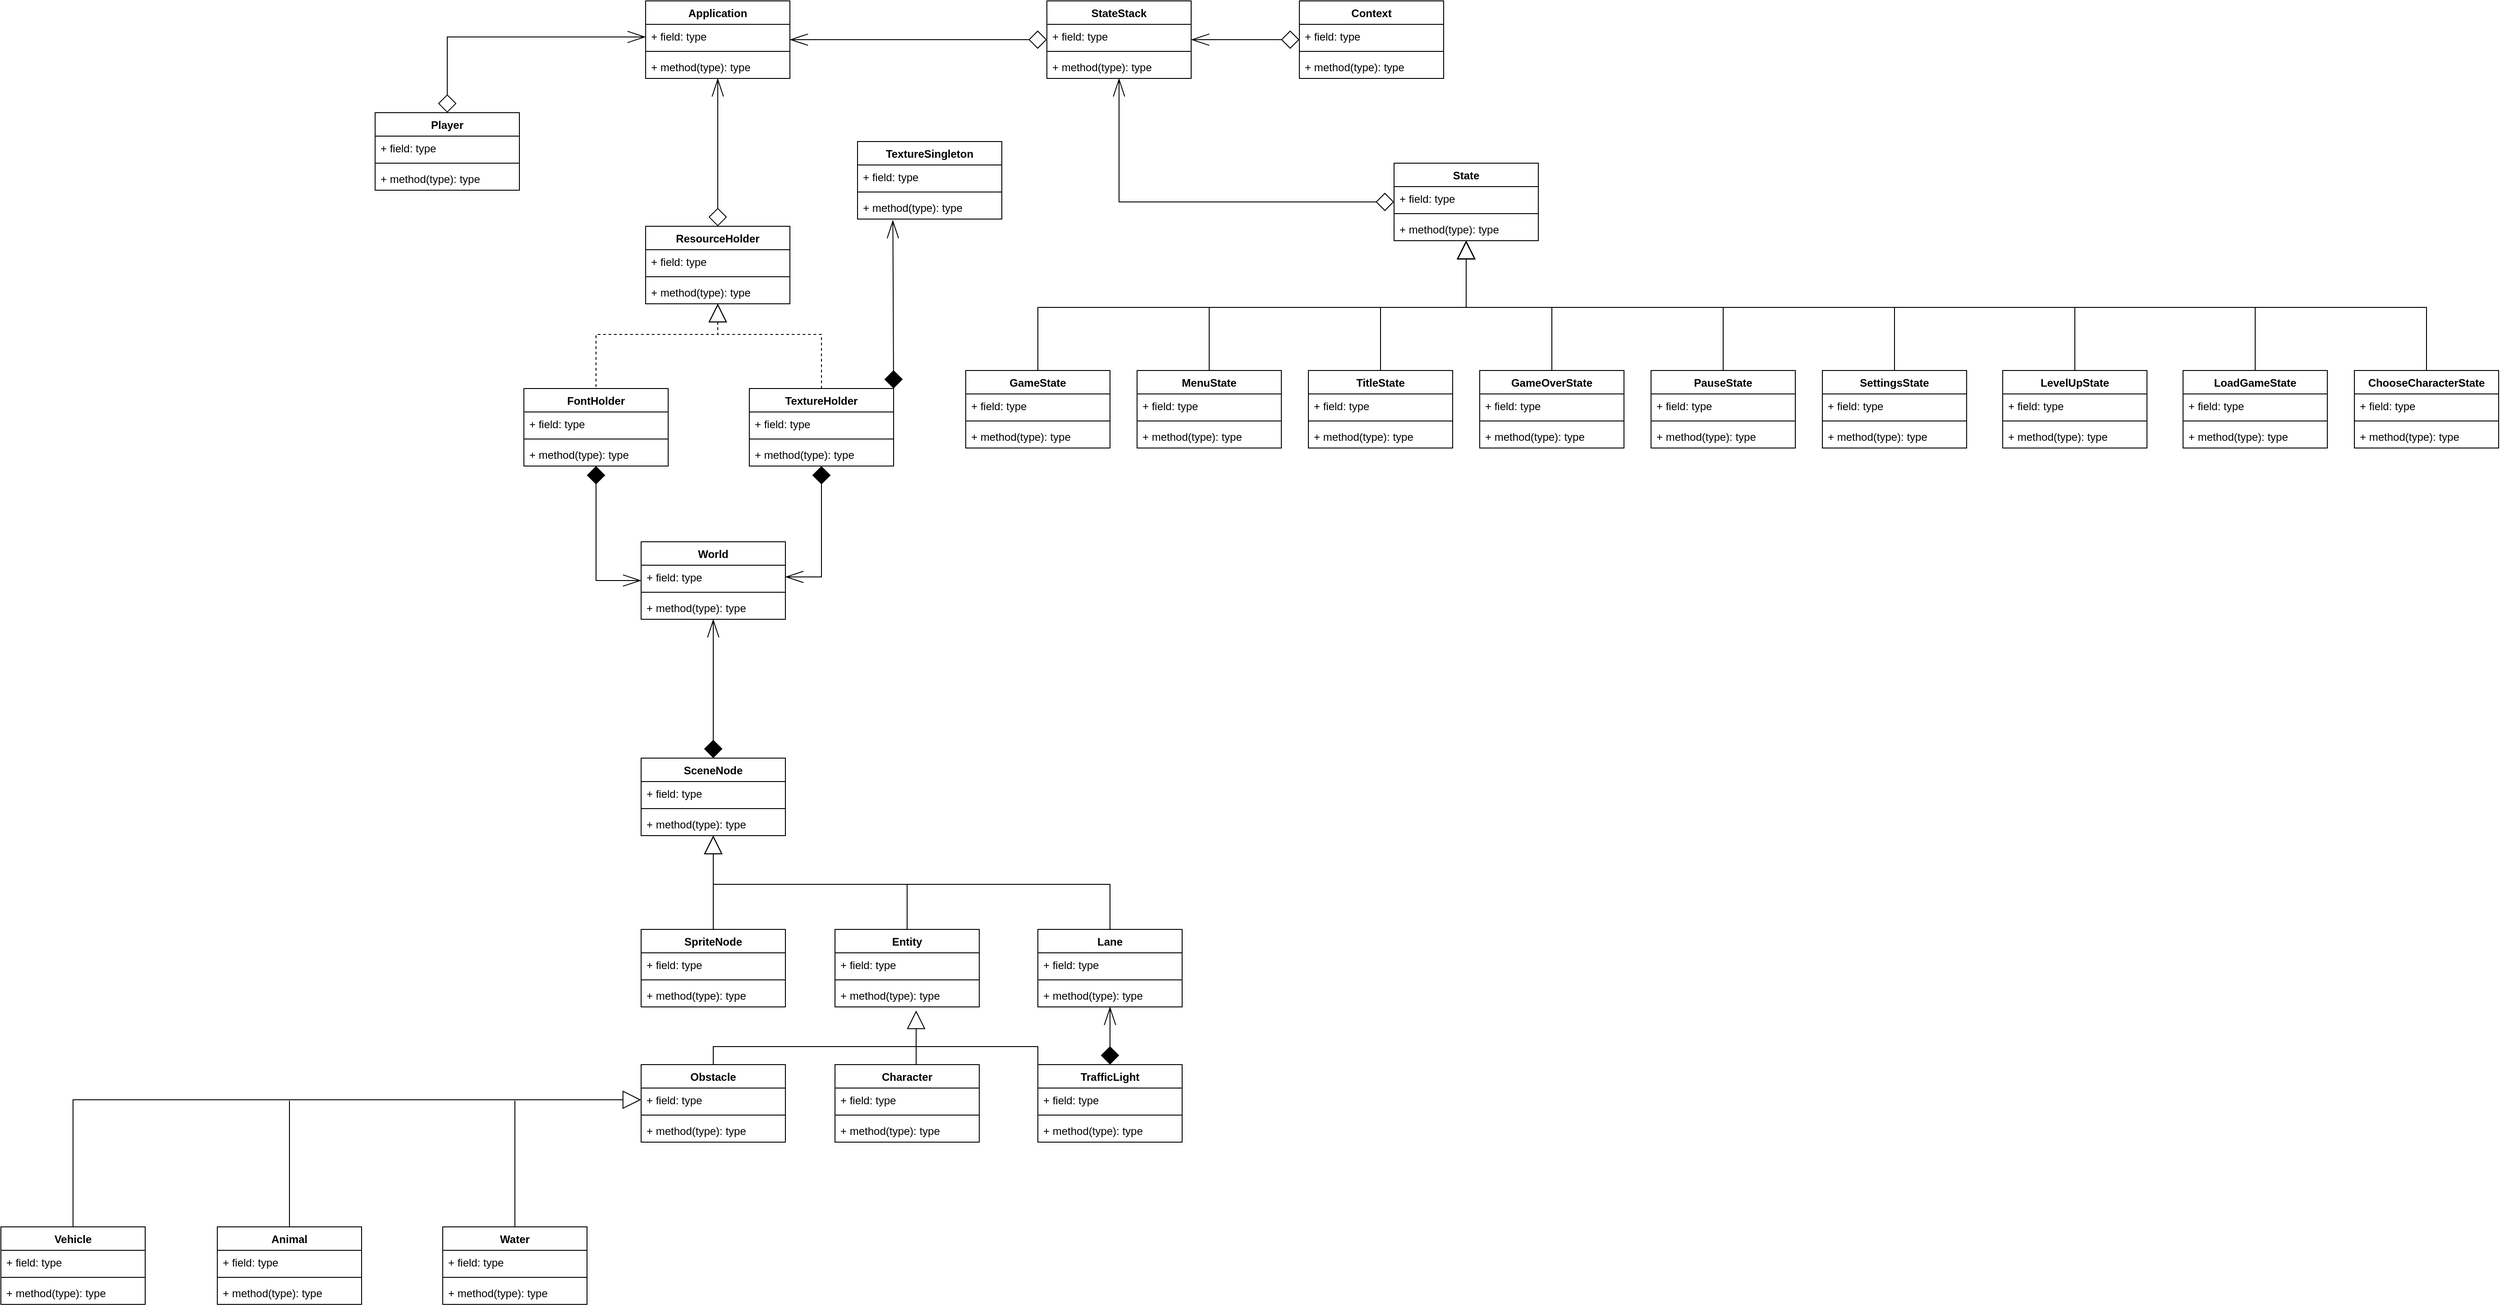 <mxfile version="20.6.0" type="device"><diagram id="rSOY2md4iwqmSH1QF6Jq" name="Page-1"><mxGraphModel dx="2098" dy="1114" grid="1" gridSize="10" guides="1" tooltips="1" connect="1" arrows="1" fold="1" page="0" pageScale="1" pageWidth="850" pageHeight="1100" math="0" shadow="0"><root><mxCell id="0"/><mxCell id="1" parent="0"/><mxCell id="9zx2zrUR1Tn2hJ3h2cqU-62" style="edgeStyle=orthogonalEdgeStyle;rounded=0;orthogonalLoop=1;jettySize=auto;html=1;startArrow=openThin;startFill=0;endArrow=diamond;endFill=0;startSize=18;endSize=18;" parent="1" source="9zx2zrUR1Tn2hJ3h2cqU-1" target="9zx2zrUR1Tn2hJ3h2cqU-37" edge="1"><mxGeometry relative="1" as="geometry"><Array as="points"><mxPoint x="365" y="13"/></Array></mxGeometry></mxCell><mxCell id="9zx2zrUR1Tn2hJ3h2cqU-1" value="Application" style="swimlane;fontStyle=1;align=center;verticalAlign=top;childLayout=stackLayout;horizontal=1;startSize=26;horizontalStack=0;resizeParent=1;resizeParentMax=0;resizeLast=0;collapsible=1;marginBottom=0;" parent="1" vertex="1"><mxGeometry x="285" y="-60" width="160" height="86" as="geometry"/></mxCell><mxCell id="9zx2zrUR1Tn2hJ3h2cqU-2" value="+ field: type" style="text;strokeColor=none;fillColor=none;align=left;verticalAlign=top;spacingLeft=4;spacingRight=4;overflow=hidden;rotatable=0;points=[[0,0.5],[1,0.5]];portConstraint=eastwest;" parent="9zx2zrUR1Tn2hJ3h2cqU-1" vertex="1"><mxGeometry y="26" width="160" height="26" as="geometry"/></mxCell><mxCell id="9zx2zrUR1Tn2hJ3h2cqU-3" value="" style="line;strokeWidth=1;fillColor=none;align=left;verticalAlign=middle;spacingTop=-1;spacingLeft=3;spacingRight=3;rotatable=0;labelPosition=right;points=[];portConstraint=eastwest;strokeColor=inherit;" parent="9zx2zrUR1Tn2hJ3h2cqU-1" vertex="1"><mxGeometry y="52" width="160" height="8" as="geometry"/></mxCell><mxCell id="9zx2zrUR1Tn2hJ3h2cqU-4" value="+ method(type): type" style="text;strokeColor=none;fillColor=none;align=left;verticalAlign=top;spacingLeft=4;spacingRight=4;overflow=hidden;rotatable=0;points=[[0,0.5],[1,0.5]];portConstraint=eastwest;" parent="9zx2zrUR1Tn2hJ3h2cqU-1" vertex="1"><mxGeometry y="60" width="160" height="26" as="geometry"/></mxCell><mxCell id="9zx2zrUR1Tn2hJ3h2cqU-65" style="edgeStyle=orthogonalEdgeStyle;rounded=0;orthogonalLoop=1;jettySize=auto;html=1;entryX=0.5;entryY=0;entryDx=0;entryDy=0;startArrow=openThin;startFill=0;endArrow=diamond;endFill=1;startSize=18;endSize=18;" parent="1" source="9zx2zrUR1Tn2hJ3h2cqU-5" target="9zx2zrUR1Tn2hJ3h2cqU-25" edge="1"><mxGeometry relative="1" as="geometry"/></mxCell><mxCell id="9zx2zrUR1Tn2hJ3h2cqU-5" value="World" style="swimlane;fontStyle=1;align=center;verticalAlign=top;childLayout=stackLayout;horizontal=1;startSize=26;horizontalStack=0;resizeParent=1;resizeParentMax=0;resizeLast=0;collapsible=1;marginBottom=0;" parent="1" vertex="1"><mxGeometry x="280" y="540" width="160" height="86" as="geometry"/></mxCell><mxCell id="9zx2zrUR1Tn2hJ3h2cqU-6" value="+ field: type" style="text;strokeColor=none;fillColor=none;align=left;verticalAlign=top;spacingLeft=4;spacingRight=4;overflow=hidden;rotatable=0;points=[[0,0.5],[1,0.5]];portConstraint=eastwest;" parent="9zx2zrUR1Tn2hJ3h2cqU-5" vertex="1"><mxGeometry y="26" width="160" height="26" as="geometry"/></mxCell><mxCell id="9zx2zrUR1Tn2hJ3h2cqU-7" value="" style="line;strokeWidth=1;fillColor=none;align=left;verticalAlign=middle;spacingTop=-1;spacingLeft=3;spacingRight=3;rotatable=0;labelPosition=right;points=[];portConstraint=eastwest;strokeColor=inherit;" parent="9zx2zrUR1Tn2hJ3h2cqU-5" vertex="1"><mxGeometry y="52" width="160" height="8" as="geometry"/></mxCell><mxCell id="9zx2zrUR1Tn2hJ3h2cqU-8" value="+ method(type): type" style="text;strokeColor=none;fillColor=none;align=left;verticalAlign=top;spacingLeft=4;spacingRight=4;overflow=hidden;rotatable=0;points=[[0,0.5],[1,0.5]];portConstraint=eastwest;" parent="9zx2zrUR1Tn2hJ3h2cqU-5" vertex="1"><mxGeometry y="60" width="160" height="26" as="geometry"/></mxCell><mxCell id="9zx2zrUR1Tn2hJ3h2cqU-68" style="edgeStyle=orthogonalEdgeStyle;rounded=0;orthogonalLoop=1;jettySize=auto;html=1;startArrow=diamond;startFill=0;endArrow=openThin;endFill=0;startSize=18;endSize=18;" parent="1" source="9zx2zrUR1Tn2hJ3h2cqU-9" target="9zx2zrUR1Tn2hJ3h2cqU-1" edge="1"><mxGeometry relative="1" as="geometry"><Array as="points"><mxPoint x="65" y="-20"/></Array></mxGeometry></mxCell><mxCell id="9zx2zrUR1Tn2hJ3h2cqU-9" value="Player" style="swimlane;fontStyle=1;align=center;verticalAlign=top;childLayout=stackLayout;horizontal=1;startSize=26;horizontalStack=0;resizeParent=1;resizeParentMax=0;resizeLast=0;collapsible=1;marginBottom=0;" parent="1" vertex="1"><mxGeometry x="-15" y="64" width="160" height="86" as="geometry"/></mxCell><mxCell id="9zx2zrUR1Tn2hJ3h2cqU-10" value="+ field: type" style="text;strokeColor=none;fillColor=none;align=left;verticalAlign=top;spacingLeft=4;spacingRight=4;overflow=hidden;rotatable=0;points=[[0,0.5],[1,0.5]];portConstraint=eastwest;" parent="9zx2zrUR1Tn2hJ3h2cqU-9" vertex="1"><mxGeometry y="26" width="160" height="26" as="geometry"/></mxCell><mxCell id="9zx2zrUR1Tn2hJ3h2cqU-11" value="" style="line;strokeWidth=1;fillColor=none;align=left;verticalAlign=middle;spacingTop=-1;spacingLeft=3;spacingRight=3;rotatable=0;labelPosition=right;points=[];portConstraint=eastwest;strokeColor=inherit;" parent="9zx2zrUR1Tn2hJ3h2cqU-9" vertex="1"><mxGeometry y="52" width="160" height="8" as="geometry"/></mxCell><mxCell id="9zx2zrUR1Tn2hJ3h2cqU-12" value="+ method(type): type" style="text;strokeColor=none;fillColor=none;align=left;verticalAlign=top;spacingLeft=4;spacingRight=4;overflow=hidden;rotatable=0;points=[[0,0.5],[1,0.5]];portConstraint=eastwest;" parent="9zx2zrUR1Tn2hJ3h2cqU-9" vertex="1"><mxGeometry y="60" width="160" height="26" as="geometry"/></mxCell><mxCell id="9zx2zrUR1Tn2hJ3h2cqU-63" style="edgeStyle=orthogonalEdgeStyle;rounded=0;orthogonalLoop=1;jettySize=auto;html=1;startArrow=openThin;startFill=0;endArrow=diamond;endFill=1;startSize=18;endSize=18;" parent="1" source="9zx2zrUR1Tn2hJ3h2cqU-13" target="9zx2zrUR1Tn2hJ3h2cqU-41" edge="1"><mxGeometry relative="1" as="geometry"/></mxCell><mxCell id="9zx2zrUR1Tn2hJ3h2cqU-13" value="Lane" style="swimlane;fontStyle=1;align=center;verticalAlign=top;childLayout=stackLayout;horizontal=1;startSize=26;horizontalStack=0;resizeParent=1;resizeParentMax=0;resizeLast=0;collapsible=1;marginBottom=0;" parent="1" vertex="1"><mxGeometry x="720" y="970" width="160" height="86" as="geometry"/></mxCell><mxCell id="9zx2zrUR1Tn2hJ3h2cqU-14" value="+ field: type" style="text;strokeColor=none;fillColor=none;align=left;verticalAlign=top;spacingLeft=4;spacingRight=4;overflow=hidden;rotatable=0;points=[[0,0.5],[1,0.5]];portConstraint=eastwest;" parent="9zx2zrUR1Tn2hJ3h2cqU-13" vertex="1"><mxGeometry y="26" width="160" height="26" as="geometry"/></mxCell><mxCell id="9zx2zrUR1Tn2hJ3h2cqU-15" value="" style="line;strokeWidth=1;fillColor=none;align=left;verticalAlign=middle;spacingTop=-1;spacingLeft=3;spacingRight=3;rotatable=0;labelPosition=right;points=[];portConstraint=eastwest;strokeColor=inherit;" parent="9zx2zrUR1Tn2hJ3h2cqU-13" vertex="1"><mxGeometry y="52" width="160" height="8" as="geometry"/></mxCell><mxCell id="9zx2zrUR1Tn2hJ3h2cqU-16" value="+ method(type): type" style="text;strokeColor=none;fillColor=none;align=left;verticalAlign=top;spacingLeft=4;spacingRight=4;overflow=hidden;rotatable=0;points=[[0,0.5],[1,0.5]];portConstraint=eastwest;" parent="9zx2zrUR1Tn2hJ3h2cqU-13" vertex="1"><mxGeometry y="60" width="160" height="26" as="geometry"/></mxCell><mxCell id="9zx2zrUR1Tn2hJ3h2cqU-17" value="Entity" style="swimlane;fontStyle=1;align=center;verticalAlign=top;childLayout=stackLayout;horizontal=1;startSize=26;horizontalStack=0;resizeParent=1;resizeParentMax=0;resizeLast=0;collapsible=1;marginBottom=0;" parent="1" vertex="1"><mxGeometry x="495" y="970" width="160" height="86" as="geometry"/></mxCell><mxCell id="9zx2zrUR1Tn2hJ3h2cqU-18" value="+ field: type" style="text;strokeColor=none;fillColor=none;align=left;verticalAlign=top;spacingLeft=4;spacingRight=4;overflow=hidden;rotatable=0;points=[[0,0.5],[1,0.5]];portConstraint=eastwest;" parent="9zx2zrUR1Tn2hJ3h2cqU-17" vertex="1"><mxGeometry y="26" width="160" height="26" as="geometry"/></mxCell><mxCell id="9zx2zrUR1Tn2hJ3h2cqU-19" value="" style="line;strokeWidth=1;fillColor=none;align=left;verticalAlign=middle;spacingTop=-1;spacingLeft=3;spacingRight=3;rotatable=0;labelPosition=right;points=[];portConstraint=eastwest;strokeColor=inherit;" parent="9zx2zrUR1Tn2hJ3h2cqU-17" vertex="1"><mxGeometry y="52" width="160" height="8" as="geometry"/></mxCell><mxCell id="9zx2zrUR1Tn2hJ3h2cqU-20" value="+ method(type): type" style="text;strokeColor=none;fillColor=none;align=left;verticalAlign=top;spacingLeft=4;spacingRight=4;overflow=hidden;rotatable=0;points=[[0,0.5],[1,0.5]];portConstraint=eastwest;" parent="9zx2zrUR1Tn2hJ3h2cqU-17" vertex="1"><mxGeometry y="60" width="160" height="26" as="geometry"/></mxCell><mxCell id="9zx2zrUR1Tn2hJ3h2cqU-64" style="edgeStyle=orthogonalEdgeStyle;rounded=0;orthogonalLoop=1;jettySize=auto;html=1;startArrow=block;startFill=0;endArrow=none;endFill=0;startSize=18;endSize=18;" parent="1" source="9zx2zrUR1Tn2hJ3h2cqU-25" target="9zx2zrUR1Tn2hJ3h2cqU-33" edge="1"><mxGeometry relative="1" as="geometry"/></mxCell><mxCell id="9zx2zrUR1Tn2hJ3h2cqU-25" value="SceneNode" style="swimlane;fontStyle=1;align=center;verticalAlign=top;childLayout=stackLayout;horizontal=1;startSize=26;horizontalStack=0;resizeParent=1;resizeParentMax=0;resizeLast=0;collapsible=1;marginBottom=0;" parent="1" vertex="1"><mxGeometry x="280" y="780" width="160" height="86" as="geometry"/></mxCell><mxCell id="9zx2zrUR1Tn2hJ3h2cqU-26" value="+ field: type" style="text;strokeColor=none;fillColor=none;align=left;verticalAlign=top;spacingLeft=4;spacingRight=4;overflow=hidden;rotatable=0;points=[[0,0.5],[1,0.5]];portConstraint=eastwest;" parent="9zx2zrUR1Tn2hJ3h2cqU-25" vertex="1"><mxGeometry y="26" width="160" height="26" as="geometry"/></mxCell><mxCell id="9zx2zrUR1Tn2hJ3h2cqU-27" value="" style="line;strokeWidth=1;fillColor=none;align=left;verticalAlign=middle;spacingTop=-1;spacingLeft=3;spacingRight=3;rotatable=0;labelPosition=right;points=[];portConstraint=eastwest;strokeColor=inherit;" parent="9zx2zrUR1Tn2hJ3h2cqU-25" vertex="1"><mxGeometry y="52" width="160" height="8" as="geometry"/></mxCell><mxCell id="9zx2zrUR1Tn2hJ3h2cqU-28" value="+ method(type): type" style="text;strokeColor=none;fillColor=none;align=left;verticalAlign=top;spacingLeft=4;spacingRight=4;overflow=hidden;rotatable=0;points=[[0,0.5],[1,0.5]];portConstraint=eastwest;" parent="9zx2zrUR1Tn2hJ3h2cqU-25" vertex="1"><mxGeometry y="60" width="160" height="26" as="geometry"/></mxCell><mxCell id="9zx2zrUR1Tn2hJ3h2cqU-33" value="SpriteNode" style="swimlane;fontStyle=1;align=center;verticalAlign=top;childLayout=stackLayout;horizontal=1;startSize=26;horizontalStack=0;resizeParent=1;resizeParentMax=0;resizeLast=0;collapsible=1;marginBottom=0;" parent="1" vertex="1"><mxGeometry x="280" y="970" width="160" height="86" as="geometry"/></mxCell><mxCell id="9zx2zrUR1Tn2hJ3h2cqU-34" value="+ field: type" style="text;strokeColor=none;fillColor=none;align=left;verticalAlign=top;spacingLeft=4;spacingRight=4;overflow=hidden;rotatable=0;points=[[0,0.5],[1,0.5]];portConstraint=eastwest;" parent="9zx2zrUR1Tn2hJ3h2cqU-33" vertex="1"><mxGeometry y="26" width="160" height="26" as="geometry"/></mxCell><mxCell id="9zx2zrUR1Tn2hJ3h2cqU-35" value="" style="line;strokeWidth=1;fillColor=none;align=left;verticalAlign=middle;spacingTop=-1;spacingLeft=3;spacingRight=3;rotatable=0;labelPosition=right;points=[];portConstraint=eastwest;strokeColor=inherit;" parent="9zx2zrUR1Tn2hJ3h2cqU-33" vertex="1"><mxGeometry y="52" width="160" height="8" as="geometry"/></mxCell><mxCell id="9zx2zrUR1Tn2hJ3h2cqU-36" value="+ method(type): type" style="text;strokeColor=none;fillColor=none;align=left;verticalAlign=top;spacingLeft=4;spacingRight=4;overflow=hidden;rotatable=0;points=[[0,0.5],[1,0.5]];portConstraint=eastwest;" parent="9zx2zrUR1Tn2hJ3h2cqU-33" vertex="1"><mxGeometry y="60" width="160" height="26" as="geometry"/></mxCell><mxCell id="9zx2zrUR1Tn2hJ3h2cqU-37" value="ResourceHolder" style="swimlane;fontStyle=1;align=center;verticalAlign=top;childLayout=stackLayout;horizontal=1;startSize=26;horizontalStack=0;resizeParent=1;resizeParentMax=0;resizeLast=0;collapsible=1;marginBottom=0;" parent="1" vertex="1"><mxGeometry x="285" y="190" width="160" height="86" as="geometry"/></mxCell><mxCell id="9zx2zrUR1Tn2hJ3h2cqU-38" value="+ field: type" style="text;strokeColor=none;fillColor=none;align=left;verticalAlign=top;spacingLeft=4;spacingRight=4;overflow=hidden;rotatable=0;points=[[0,0.5],[1,0.5]];portConstraint=eastwest;" parent="9zx2zrUR1Tn2hJ3h2cqU-37" vertex="1"><mxGeometry y="26" width="160" height="26" as="geometry"/></mxCell><mxCell id="9zx2zrUR1Tn2hJ3h2cqU-39" value="" style="line;strokeWidth=1;fillColor=none;align=left;verticalAlign=middle;spacingTop=-1;spacingLeft=3;spacingRight=3;rotatable=0;labelPosition=right;points=[];portConstraint=eastwest;strokeColor=inherit;" parent="9zx2zrUR1Tn2hJ3h2cqU-37" vertex="1"><mxGeometry y="52" width="160" height="8" as="geometry"/></mxCell><mxCell id="9zx2zrUR1Tn2hJ3h2cqU-40" value="+ method(type): type" style="text;strokeColor=none;fillColor=none;align=left;verticalAlign=top;spacingLeft=4;spacingRight=4;overflow=hidden;rotatable=0;points=[[0,0.5],[1,0.5]];portConstraint=eastwest;" parent="9zx2zrUR1Tn2hJ3h2cqU-37" vertex="1"><mxGeometry y="60" width="160" height="26" as="geometry"/></mxCell><mxCell id="9zx2zrUR1Tn2hJ3h2cqU-41" value="TrafficLight" style="swimlane;fontStyle=1;align=center;verticalAlign=top;childLayout=stackLayout;horizontal=1;startSize=26;horizontalStack=0;resizeParent=1;resizeParentMax=0;resizeLast=0;collapsible=1;marginBottom=0;" parent="1" vertex="1"><mxGeometry x="720" y="1120" width="160" height="86" as="geometry"/></mxCell><mxCell id="9zx2zrUR1Tn2hJ3h2cqU-42" value="+ field: type" style="text;strokeColor=none;fillColor=none;align=left;verticalAlign=top;spacingLeft=4;spacingRight=4;overflow=hidden;rotatable=0;points=[[0,0.5],[1,0.5]];portConstraint=eastwest;" parent="9zx2zrUR1Tn2hJ3h2cqU-41" vertex="1"><mxGeometry y="26" width="160" height="26" as="geometry"/></mxCell><mxCell id="9zx2zrUR1Tn2hJ3h2cqU-43" value="" style="line;strokeWidth=1;fillColor=none;align=left;verticalAlign=middle;spacingTop=-1;spacingLeft=3;spacingRight=3;rotatable=0;labelPosition=right;points=[];portConstraint=eastwest;strokeColor=inherit;" parent="9zx2zrUR1Tn2hJ3h2cqU-41" vertex="1"><mxGeometry y="52" width="160" height="8" as="geometry"/></mxCell><mxCell id="9zx2zrUR1Tn2hJ3h2cqU-44" value="+ method(type): type" style="text;strokeColor=none;fillColor=none;align=left;verticalAlign=top;spacingLeft=4;spacingRight=4;overflow=hidden;rotatable=0;points=[[0,0.5],[1,0.5]];portConstraint=eastwest;" parent="9zx2zrUR1Tn2hJ3h2cqU-41" vertex="1"><mxGeometry y="60" width="160" height="26" as="geometry"/></mxCell><mxCell id="9zx2zrUR1Tn2hJ3h2cqU-67" style="edgeStyle=orthogonalEdgeStyle;rounded=0;orthogonalLoop=1;jettySize=auto;html=1;startArrow=block;startFill=0;endArrow=none;endFill=0;startSize=18;endSize=18;entryX=0.5;entryY=0;entryDx=0;entryDy=0;" parent="1" source="9zx2zrUR1Tn2hJ3h2cqU-25" target="9zx2zrUR1Tn2hJ3h2cqU-13" edge="1"><mxGeometry relative="1" as="geometry"><mxPoint x="370" y="876" as="sourcePoint"/><mxPoint x="370" y="980" as="targetPoint"/><Array as="points"><mxPoint x="360" y="920"/><mxPoint x="800" y="920"/></Array></mxGeometry></mxCell><mxCell id="9zx2zrUR1Tn2hJ3h2cqU-79" style="edgeStyle=orthogonalEdgeStyle;rounded=0;orthogonalLoop=1;jettySize=auto;html=1;startArrow=diamond;startFill=0;endArrow=openThin;endFill=0;startSize=18;endSize=18;" parent="1" source="9zx2zrUR1Tn2hJ3h2cqU-69" target="9zx2zrUR1Tn2hJ3h2cqU-1" edge="1"><mxGeometry relative="1" as="geometry"/></mxCell><mxCell id="9zx2zrUR1Tn2hJ3h2cqU-69" value="StateStack" style="swimlane;fontStyle=1;align=center;verticalAlign=top;childLayout=stackLayout;horizontal=1;startSize=26;horizontalStack=0;resizeParent=1;resizeParentMax=0;resizeLast=0;collapsible=1;marginBottom=0;" parent="1" vertex="1"><mxGeometry x="730" y="-60" width="160" height="86" as="geometry"/></mxCell><mxCell id="9zx2zrUR1Tn2hJ3h2cqU-70" value="+ field: type" style="text;strokeColor=none;fillColor=none;align=left;verticalAlign=top;spacingLeft=4;spacingRight=4;overflow=hidden;rotatable=0;points=[[0,0.5],[1,0.5]];portConstraint=eastwest;" parent="9zx2zrUR1Tn2hJ3h2cqU-69" vertex="1"><mxGeometry y="26" width="160" height="26" as="geometry"/></mxCell><mxCell id="9zx2zrUR1Tn2hJ3h2cqU-71" value="" style="line;strokeWidth=1;fillColor=none;align=left;verticalAlign=middle;spacingTop=-1;spacingLeft=3;spacingRight=3;rotatable=0;labelPosition=right;points=[];portConstraint=eastwest;strokeColor=inherit;" parent="9zx2zrUR1Tn2hJ3h2cqU-69" vertex="1"><mxGeometry y="52" width="160" height="8" as="geometry"/></mxCell><mxCell id="9zx2zrUR1Tn2hJ3h2cqU-72" value="+ method(type): type" style="text;strokeColor=none;fillColor=none;align=left;verticalAlign=top;spacingLeft=4;spacingRight=4;overflow=hidden;rotatable=0;points=[[0,0.5],[1,0.5]];portConstraint=eastwest;" parent="9zx2zrUR1Tn2hJ3h2cqU-69" vertex="1"><mxGeometry y="60" width="160" height="26" as="geometry"/></mxCell><mxCell id="9zx2zrUR1Tn2hJ3h2cqU-78" style="edgeStyle=orthogonalEdgeStyle;rounded=0;orthogonalLoop=1;jettySize=auto;html=1;startArrow=diamond;startFill=0;endArrow=openThin;endFill=0;startSize=18;endSize=18;" parent="1" source="9zx2zrUR1Tn2hJ3h2cqU-73" target="9zx2zrUR1Tn2hJ3h2cqU-69" edge="1"><mxGeometry relative="1" as="geometry"/></mxCell><mxCell id="Ty4bjjQYYw6WnuzVPLQS-25" style="edgeStyle=orthogonalEdgeStyle;rounded=0;orthogonalLoop=1;jettySize=auto;html=1;entryX=0.5;entryY=0;entryDx=0;entryDy=0;startArrow=block;startFill=0;endArrow=none;endFill=0;endSize=18;startSize=18;" parent="1" source="9zx2zrUR1Tn2hJ3h2cqU-73" target="Ty4bjjQYYw6WnuzVPLQS-1" edge="1"><mxGeometry relative="1" as="geometry"><Array as="points"><mxPoint x="1195" y="280"/><mxPoint x="720" y="280"/></Array></mxGeometry></mxCell><mxCell id="Ty4bjjQYYw6WnuzVPLQS-26" style="edgeStyle=orthogonalEdgeStyle;rounded=0;orthogonalLoop=1;jettySize=auto;html=1;startArrow=block;startFill=0;endArrow=none;endFill=0;startSize=18;endSize=18;" parent="1" source="9zx2zrUR1Tn2hJ3h2cqU-73" target="Ty4bjjQYYw6WnuzVPLQS-21" edge="1"><mxGeometry relative="1" as="geometry"><Array as="points"><mxPoint x="1195" y="280"/><mxPoint x="910" y="280"/></Array></mxGeometry></mxCell><mxCell id="Ty4bjjQYYw6WnuzVPLQS-29" style="edgeStyle=orthogonalEdgeStyle;rounded=0;orthogonalLoop=1;jettySize=auto;html=1;startArrow=block;startFill=0;endArrow=none;endFill=0;startSize=18;endSize=18;" parent="1" source="9zx2zrUR1Tn2hJ3h2cqU-73" target="Ty4bjjQYYw6WnuzVPLQS-5" edge="1"><mxGeometry relative="1" as="geometry"><Array as="points"><mxPoint x="1195" y="280"/><mxPoint x="1100" y="280"/></Array></mxGeometry></mxCell><mxCell id="Ty4bjjQYYw6WnuzVPLQS-30" style="edgeStyle=orthogonalEdgeStyle;rounded=0;orthogonalLoop=1;jettySize=auto;html=1;startArrow=block;startFill=0;endArrow=none;endFill=0;startSize=18;endSize=18;" parent="1" source="9zx2zrUR1Tn2hJ3h2cqU-73" target="Ty4bjjQYYw6WnuzVPLQS-9" edge="1"><mxGeometry relative="1" as="geometry"><Array as="points"><mxPoint x="1195" y="280"/><mxPoint x="1290" y="280"/></Array></mxGeometry></mxCell><mxCell id="Ty4bjjQYYw6WnuzVPLQS-31" style="edgeStyle=orthogonalEdgeStyle;rounded=0;orthogonalLoop=1;jettySize=auto;html=1;startArrow=block;startFill=0;endArrow=none;endFill=0;startSize=18;endSize=18;" parent="1" source="9zx2zrUR1Tn2hJ3h2cqU-73" target="Ty4bjjQYYw6WnuzVPLQS-13" edge="1"><mxGeometry relative="1" as="geometry"><Array as="points"><mxPoint x="1195" y="280"/><mxPoint x="1480" y="280"/></Array></mxGeometry></mxCell><mxCell id="Ty4bjjQYYw6WnuzVPLQS-32" style="edgeStyle=orthogonalEdgeStyle;rounded=0;orthogonalLoop=1;jettySize=auto;html=1;startArrow=block;startFill=0;endArrow=none;endFill=0;startSize=18;endSize=18;entryX=0.5;entryY=0;entryDx=0;entryDy=0;" parent="1" source="9zx2zrUR1Tn2hJ3h2cqU-73" target="nA6AkTxmbAyPpOmfXQTJ-7" edge="1"><mxGeometry relative="1" as="geometry"><Array as="points"><mxPoint x="1195" y="280"/><mxPoint x="2260" y="280"/></Array></mxGeometry></mxCell><mxCell id="9zx2zrUR1Tn2hJ3h2cqU-73" value="State" style="swimlane;fontStyle=1;align=center;verticalAlign=top;childLayout=stackLayout;horizontal=1;startSize=26;horizontalStack=0;resizeParent=1;resizeParentMax=0;resizeLast=0;collapsible=1;marginBottom=0;" parent="1" vertex="1"><mxGeometry x="1115" y="120" width="160" height="86" as="geometry"/></mxCell><mxCell id="9zx2zrUR1Tn2hJ3h2cqU-74" value="+ field: type" style="text;strokeColor=none;fillColor=none;align=left;verticalAlign=top;spacingLeft=4;spacingRight=4;overflow=hidden;rotatable=0;points=[[0,0.5],[1,0.5]];portConstraint=eastwest;" parent="9zx2zrUR1Tn2hJ3h2cqU-73" vertex="1"><mxGeometry y="26" width="160" height="26" as="geometry"/></mxCell><mxCell id="9zx2zrUR1Tn2hJ3h2cqU-75" value="" style="line;strokeWidth=1;fillColor=none;align=left;verticalAlign=middle;spacingTop=-1;spacingLeft=3;spacingRight=3;rotatable=0;labelPosition=right;points=[];portConstraint=eastwest;strokeColor=inherit;" parent="9zx2zrUR1Tn2hJ3h2cqU-73" vertex="1"><mxGeometry y="52" width="160" height="8" as="geometry"/></mxCell><mxCell id="9zx2zrUR1Tn2hJ3h2cqU-76" value="+ method(type): type" style="text;strokeColor=none;fillColor=none;align=left;verticalAlign=top;spacingLeft=4;spacingRight=4;overflow=hidden;rotatable=0;points=[[0,0.5],[1,0.5]];portConstraint=eastwest;" parent="9zx2zrUR1Tn2hJ3h2cqU-73" vertex="1"><mxGeometry y="60" width="160" height="26" as="geometry"/></mxCell><mxCell id="9zx2zrUR1Tn2hJ3h2cqU-84" style="edgeStyle=orthogonalEdgeStyle;rounded=0;orthogonalLoop=1;jettySize=auto;html=1;startArrow=diamond;startFill=0;endArrow=openThin;endFill=0;startSize=18;endSize=18;" parent="1" source="9zx2zrUR1Tn2hJ3h2cqU-80" target="9zx2zrUR1Tn2hJ3h2cqU-69" edge="1"><mxGeometry relative="1" as="geometry"/></mxCell><mxCell id="9zx2zrUR1Tn2hJ3h2cqU-80" value="Context" style="swimlane;fontStyle=1;align=center;verticalAlign=top;childLayout=stackLayout;horizontal=1;startSize=26;horizontalStack=0;resizeParent=1;resizeParentMax=0;resizeLast=0;collapsible=1;marginBottom=0;" parent="1" vertex="1"><mxGeometry x="1010" y="-60" width="160" height="86" as="geometry"/></mxCell><mxCell id="9zx2zrUR1Tn2hJ3h2cqU-81" value="+ field: type" style="text;strokeColor=none;fillColor=none;align=left;verticalAlign=top;spacingLeft=4;spacingRight=4;overflow=hidden;rotatable=0;points=[[0,0.5],[1,0.5]];portConstraint=eastwest;" parent="9zx2zrUR1Tn2hJ3h2cqU-80" vertex="1"><mxGeometry y="26" width="160" height="26" as="geometry"/></mxCell><mxCell id="9zx2zrUR1Tn2hJ3h2cqU-82" value="" style="line;strokeWidth=1;fillColor=none;align=left;verticalAlign=middle;spacingTop=-1;spacingLeft=3;spacingRight=3;rotatable=0;labelPosition=right;points=[];portConstraint=eastwest;strokeColor=inherit;" parent="9zx2zrUR1Tn2hJ3h2cqU-80" vertex="1"><mxGeometry y="52" width="160" height="8" as="geometry"/></mxCell><mxCell id="9zx2zrUR1Tn2hJ3h2cqU-83" value="+ method(type): type" style="text;strokeColor=none;fillColor=none;align=left;verticalAlign=top;spacingLeft=4;spacingRight=4;overflow=hidden;rotatable=0;points=[[0,0.5],[1,0.5]];portConstraint=eastwest;" parent="9zx2zrUR1Tn2hJ3h2cqU-80" vertex="1"><mxGeometry y="60" width="160" height="26" as="geometry"/></mxCell><mxCell id="Ty4bjjQYYw6WnuzVPLQS-1" value="GameState" style="swimlane;fontStyle=1;align=center;verticalAlign=top;childLayout=stackLayout;horizontal=1;startSize=26;horizontalStack=0;resizeParent=1;resizeParentMax=0;resizeLast=0;collapsible=1;marginBottom=0;" parent="1" vertex="1"><mxGeometry x="640" y="350" width="160" height="86" as="geometry"/></mxCell><mxCell id="Ty4bjjQYYw6WnuzVPLQS-2" value="+ field: type" style="text;strokeColor=none;fillColor=none;align=left;verticalAlign=top;spacingLeft=4;spacingRight=4;overflow=hidden;rotatable=0;points=[[0,0.5],[1,0.5]];portConstraint=eastwest;" parent="Ty4bjjQYYw6WnuzVPLQS-1" vertex="1"><mxGeometry y="26" width="160" height="26" as="geometry"/></mxCell><mxCell id="Ty4bjjQYYw6WnuzVPLQS-3" value="" style="line;strokeWidth=1;fillColor=none;align=left;verticalAlign=middle;spacingTop=-1;spacingLeft=3;spacingRight=3;rotatable=0;labelPosition=right;points=[];portConstraint=eastwest;strokeColor=inherit;" parent="Ty4bjjQYYw6WnuzVPLQS-1" vertex="1"><mxGeometry y="52" width="160" height="8" as="geometry"/></mxCell><mxCell id="Ty4bjjQYYw6WnuzVPLQS-4" value="+ method(type): type" style="text;strokeColor=none;fillColor=none;align=left;verticalAlign=top;spacingLeft=4;spacingRight=4;overflow=hidden;rotatable=0;points=[[0,0.5],[1,0.5]];portConstraint=eastwest;" parent="Ty4bjjQYYw6WnuzVPLQS-1" vertex="1"><mxGeometry y="60" width="160" height="26" as="geometry"/></mxCell><mxCell id="Ty4bjjQYYw6WnuzVPLQS-5" value="TitleState" style="swimlane;fontStyle=1;align=center;verticalAlign=top;childLayout=stackLayout;horizontal=1;startSize=26;horizontalStack=0;resizeParent=1;resizeParentMax=0;resizeLast=0;collapsible=1;marginBottom=0;" parent="1" vertex="1"><mxGeometry x="1020" y="350" width="160" height="86" as="geometry"/></mxCell><mxCell id="Ty4bjjQYYw6WnuzVPLQS-6" value="+ field: type" style="text;strokeColor=none;fillColor=none;align=left;verticalAlign=top;spacingLeft=4;spacingRight=4;overflow=hidden;rotatable=0;points=[[0,0.5],[1,0.5]];portConstraint=eastwest;" parent="Ty4bjjQYYw6WnuzVPLQS-5" vertex="1"><mxGeometry y="26" width="160" height="26" as="geometry"/></mxCell><mxCell id="Ty4bjjQYYw6WnuzVPLQS-7" value="" style="line;strokeWidth=1;fillColor=none;align=left;verticalAlign=middle;spacingTop=-1;spacingLeft=3;spacingRight=3;rotatable=0;labelPosition=right;points=[];portConstraint=eastwest;strokeColor=inherit;" parent="Ty4bjjQYYw6WnuzVPLQS-5" vertex="1"><mxGeometry y="52" width="160" height="8" as="geometry"/></mxCell><mxCell id="Ty4bjjQYYw6WnuzVPLQS-8" value="+ method(type): type" style="text;strokeColor=none;fillColor=none;align=left;verticalAlign=top;spacingLeft=4;spacingRight=4;overflow=hidden;rotatable=0;points=[[0,0.5],[1,0.5]];portConstraint=eastwest;" parent="Ty4bjjQYYw6WnuzVPLQS-5" vertex="1"><mxGeometry y="60" width="160" height="26" as="geometry"/></mxCell><mxCell id="Ty4bjjQYYw6WnuzVPLQS-9" value="GameOverState" style="swimlane;fontStyle=1;align=center;verticalAlign=top;childLayout=stackLayout;horizontal=1;startSize=26;horizontalStack=0;resizeParent=1;resizeParentMax=0;resizeLast=0;collapsible=1;marginBottom=0;" parent="1" vertex="1"><mxGeometry x="1210" y="350" width="160" height="86" as="geometry"/></mxCell><mxCell id="Ty4bjjQYYw6WnuzVPLQS-10" value="+ field: type" style="text;strokeColor=none;fillColor=none;align=left;verticalAlign=top;spacingLeft=4;spacingRight=4;overflow=hidden;rotatable=0;points=[[0,0.5],[1,0.5]];portConstraint=eastwest;" parent="Ty4bjjQYYw6WnuzVPLQS-9" vertex="1"><mxGeometry y="26" width="160" height="26" as="geometry"/></mxCell><mxCell id="Ty4bjjQYYw6WnuzVPLQS-11" value="" style="line;strokeWidth=1;fillColor=none;align=left;verticalAlign=middle;spacingTop=-1;spacingLeft=3;spacingRight=3;rotatable=0;labelPosition=right;points=[];portConstraint=eastwest;strokeColor=inherit;" parent="Ty4bjjQYYw6WnuzVPLQS-9" vertex="1"><mxGeometry y="52" width="160" height="8" as="geometry"/></mxCell><mxCell id="Ty4bjjQYYw6WnuzVPLQS-12" value="+ method(type): type" style="text;strokeColor=none;fillColor=none;align=left;verticalAlign=top;spacingLeft=4;spacingRight=4;overflow=hidden;rotatable=0;points=[[0,0.5],[1,0.5]];portConstraint=eastwest;" parent="Ty4bjjQYYw6WnuzVPLQS-9" vertex="1"><mxGeometry y="60" width="160" height="26" as="geometry"/></mxCell><mxCell id="Ty4bjjQYYw6WnuzVPLQS-13" value="PauseState" style="swimlane;fontStyle=1;align=center;verticalAlign=top;childLayout=stackLayout;horizontal=1;startSize=26;horizontalStack=0;resizeParent=1;resizeParentMax=0;resizeLast=0;collapsible=1;marginBottom=0;" parent="1" vertex="1"><mxGeometry x="1400" y="350" width="160" height="86" as="geometry"/></mxCell><mxCell id="Ty4bjjQYYw6WnuzVPLQS-14" value="+ field: type" style="text;strokeColor=none;fillColor=none;align=left;verticalAlign=top;spacingLeft=4;spacingRight=4;overflow=hidden;rotatable=0;points=[[0,0.5],[1,0.5]];portConstraint=eastwest;" parent="Ty4bjjQYYw6WnuzVPLQS-13" vertex="1"><mxGeometry y="26" width="160" height="26" as="geometry"/></mxCell><mxCell id="Ty4bjjQYYw6WnuzVPLQS-15" value="" style="line;strokeWidth=1;fillColor=none;align=left;verticalAlign=middle;spacingTop=-1;spacingLeft=3;spacingRight=3;rotatable=0;labelPosition=right;points=[];portConstraint=eastwest;strokeColor=inherit;" parent="Ty4bjjQYYw6WnuzVPLQS-13" vertex="1"><mxGeometry y="52" width="160" height="8" as="geometry"/></mxCell><mxCell id="Ty4bjjQYYw6WnuzVPLQS-16" value="+ method(type): type" style="text;strokeColor=none;fillColor=none;align=left;verticalAlign=top;spacingLeft=4;spacingRight=4;overflow=hidden;rotatable=0;points=[[0,0.5],[1,0.5]];portConstraint=eastwest;" parent="Ty4bjjQYYw6WnuzVPLQS-13" vertex="1"><mxGeometry y="60" width="160" height="26" as="geometry"/></mxCell><mxCell id="Ty4bjjQYYw6WnuzVPLQS-17" value="SettingsState" style="swimlane;fontStyle=1;align=center;verticalAlign=top;childLayout=stackLayout;horizontal=1;startSize=26;horizontalStack=0;resizeParent=1;resizeParentMax=0;resizeLast=0;collapsible=1;marginBottom=0;" parent="1" vertex="1"><mxGeometry x="1590" y="350" width="160" height="86" as="geometry"/></mxCell><mxCell id="Ty4bjjQYYw6WnuzVPLQS-18" value="+ field: type" style="text;strokeColor=none;fillColor=none;align=left;verticalAlign=top;spacingLeft=4;spacingRight=4;overflow=hidden;rotatable=0;points=[[0,0.5],[1,0.5]];portConstraint=eastwest;" parent="Ty4bjjQYYw6WnuzVPLQS-17" vertex="1"><mxGeometry y="26" width="160" height="26" as="geometry"/></mxCell><mxCell id="Ty4bjjQYYw6WnuzVPLQS-19" value="" style="line;strokeWidth=1;fillColor=none;align=left;verticalAlign=middle;spacingTop=-1;spacingLeft=3;spacingRight=3;rotatable=0;labelPosition=right;points=[];portConstraint=eastwest;strokeColor=inherit;" parent="Ty4bjjQYYw6WnuzVPLQS-17" vertex="1"><mxGeometry y="52" width="160" height="8" as="geometry"/></mxCell><mxCell id="Ty4bjjQYYw6WnuzVPLQS-20" value="+ method(type): type" style="text;strokeColor=none;fillColor=none;align=left;verticalAlign=top;spacingLeft=4;spacingRight=4;overflow=hidden;rotatable=0;points=[[0,0.5],[1,0.5]];portConstraint=eastwest;" parent="Ty4bjjQYYw6WnuzVPLQS-17" vertex="1"><mxGeometry y="60" width="160" height="26" as="geometry"/></mxCell><mxCell id="Ty4bjjQYYw6WnuzVPLQS-21" value="MenuState" style="swimlane;fontStyle=1;align=center;verticalAlign=top;childLayout=stackLayout;horizontal=1;startSize=26;horizontalStack=0;resizeParent=1;resizeParentMax=0;resizeLast=0;collapsible=1;marginBottom=0;" parent="1" vertex="1"><mxGeometry x="830" y="350" width="160" height="86" as="geometry"/></mxCell><mxCell id="Ty4bjjQYYw6WnuzVPLQS-22" value="+ field: type" style="text;strokeColor=none;fillColor=none;align=left;verticalAlign=top;spacingLeft=4;spacingRight=4;overflow=hidden;rotatable=0;points=[[0,0.5],[1,0.5]];portConstraint=eastwest;" parent="Ty4bjjQYYw6WnuzVPLQS-21" vertex="1"><mxGeometry y="26" width="160" height="26" as="geometry"/></mxCell><mxCell id="Ty4bjjQYYw6WnuzVPLQS-23" value="" style="line;strokeWidth=1;fillColor=none;align=left;verticalAlign=middle;spacingTop=-1;spacingLeft=3;spacingRight=3;rotatable=0;labelPosition=right;points=[];portConstraint=eastwest;strokeColor=inherit;" parent="Ty4bjjQYYw6WnuzVPLQS-21" vertex="1"><mxGeometry y="52" width="160" height="8" as="geometry"/></mxCell><mxCell id="Ty4bjjQYYw6WnuzVPLQS-24" value="+ method(type): type" style="text;strokeColor=none;fillColor=none;align=left;verticalAlign=top;spacingLeft=4;spacingRight=4;overflow=hidden;rotatable=0;points=[[0,0.5],[1,0.5]];portConstraint=eastwest;" parent="Ty4bjjQYYw6WnuzVPLQS-21" vertex="1"><mxGeometry y="60" width="160" height="26" as="geometry"/></mxCell><mxCell id="Ty4bjjQYYw6WnuzVPLQS-46" style="edgeStyle=orthogonalEdgeStyle;rounded=0;orthogonalLoop=1;jettySize=auto;html=1;startArrow=diamond;startFill=1;endArrow=openThin;endFill=0;startSize=18;endSize=18;" parent="1" source="Ty4bjjQYYw6WnuzVPLQS-34" target="9zx2zrUR1Tn2hJ3h2cqU-5" edge="1"><mxGeometry relative="1" as="geometry"><Array as="points"><mxPoint x="230" y="583"/></Array></mxGeometry></mxCell><mxCell id="Ty4bjjQYYw6WnuzVPLQS-34" value="FontHolder" style="swimlane;fontStyle=1;align=center;verticalAlign=top;childLayout=stackLayout;horizontal=1;startSize=26;horizontalStack=0;resizeParent=1;resizeParentMax=0;resizeLast=0;collapsible=1;marginBottom=0;" parent="1" vertex="1"><mxGeometry x="150" y="370" width="160" height="86" as="geometry"/></mxCell><mxCell id="Ty4bjjQYYw6WnuzVPLQS-35" value="+ field: type" style="text;strokeColor=none;fillColor=none;align=left;verticalAlign=top;spacingLeft=4;spacingRight=4;overflow=hidden;rotatable=0;points=[[0,0.5],[1,0.5]];portConstraint=eastwest;" parent="Ty4bjjQYYw6WnuzVPLQS-34" vertex="1"><mxGeometry y="26" width="160" height="26" as="geometry"/></mxCell><mxCell id="Ty4bjjQYYw6WnuzVPLQS-36" value="" style="line;strokeWidth=1;fillColor=none;align=left;verticalAlign=middle;spacingTop=-1;spacingLeft=3;spacingRight=3;rotatable=0;labelPosition=right;points=[];portConstraint=eastwest;strokeColor=inherit;" parent="Ty4bjjQYYw6WnuzVPLQS-34" vertex="1"><mxGeometry y="52" width="160" height="8" as="geometry"/></mxCell><mxCell id="Ty4bjjQYYw6WnuzVPLQS-37" value="+ method(type): type" style="text;strokeColor=none;fillColor=none;align=left;verticalAlign=top;spacingLeft=4;spacingRight=4;overflow=hidden;rotatable=0;points=[[0,0.5],[1,0.5]];portConstraint=eastwest;" parent="Ty4bjjQYYw6WnuzVPLQS-34" vertex="1"><mxGeometry y="60" width="160" height="26" as="geometry"/></mxCell><mxCell id="Ty4bjjQYYw6WnuzVPLQS-48" style="edgeStyle=orthogonalEdgeStyle;rounded=0;orthogonalLoop=1;jettySize=auto;html=1;startArrow=diamond;startFill=1;endArrow=openThin;endFill=0;startSize=18;endSize=18;" parent="1" source="Ty4bjjQYYw6WnuzVPLQS-38" target="9zx2zrUR1Tn2hJ3h2cqU-6" edge="1"><mxGeometry relative="1" as="geometry"/></mxCell><mxCell id="Ty4bjjQYYw6WnuzVPLQS-38" value="TextureHolder" style="swimlane;fontStyle=1;align=center;verticalAlign=top;childLayout=stackLayout;horizontal=1;startSize=26;horizontalStack=0;resizeParent=1;resizeParentMax=0;resizeLast=0;collapsible=1;marginBottom=0;" parent="1" vertex="1"><mxGeometry x="400" y="370" width="160" height="86" as="geometry"/></mxCell><mxCell id="Ty4bjjQYYw6WnuzVPLQS-39" value="+ field: type" style="text;strokeColor=none;fillColor=none;align=left;verticalAlign=top;spacingLeft=4;spacingRight=4;overflow=hidden;rotatable=0;points=[[0,0.5],[1,0.5]];portConstraint=eastwest;" parent="Ty4bjjQYYw6WnuzVPLQS-38" vertex="1"><mxGeometry y="26" width="160" height="26" as="geometry"/></mxCell><mxCell id="Ty4bjjQYYw6WnuzVPLQS-40" value="" style="line;strokeWidth=1;fillColor=none;align=left;verticalAlign=middle;spacingTop=-1;spacingLeft=3;spacingRight=3;rotatable=0;labelPosition=right;points=[];portConstraint=eastwest;strokeColor=inherit;" parent="Ty4bjjQYYw6WnuzVPLQS-38" vertex="1"><mxGeometry y="52" width="160" height="8" as="geometry"/></mxCell><mxCell id="Ty4bjjQYYw6WnuzVPLQS-41" value="+ method(type): type" style="text;strokeColor=none;fillColor=none;align=left;verticalAlign=top;spacingLeft=4;spacingRight=4;overflow=hidden;rotatable=0;points=[[0,0.5],[1,0.5]];portConstraint=eastwest;" parent="Ty4bjjQYYw6WnuzVPLQS-38" vertex="1"><mxGeometry y="60" width="160" height="26" as="geometry"/></mxCell><mxCell id="Ty4bjjQYYw6WnuzVPLQS-44" style="edgeStyle=orthogonalEdgeStyle;rounded=0;orthogonalLoop=1;jettySize=auto;html=1;startArrow=block;startFill=0;endArrow=none;endFill=0;startSize=18;endSize=18;dashed=1;" parent="1" source="9zx2zrUR1Tn2hJ3h2cqU-37" target="Ty4bjjQYYw6WnuzVPLQS-34" edge="1"><mxGeometry relative="1" as="geometry"><Array as="points"><mxPoint x="365" y="310"/><mxPoint x="230" y="310"/></Array></mxGeometry></mxCell><mxCell id="Ty4bjjQYYw6WnuzVPLQS-45" style="edgeStyle=orthogonalEdgeStyle;rounded=0;orthogonalLoop=1;jettySize=auto;html=1;startArrow=block;startFill=0;endArrow=none;endFill=0;startSize=18;endSize=18;dashed=1;" parent="1" source="9zx2zrUR1Tn2hJ3h2cqU-37" target="Ty4bjjQYYw6WnuzVPLQS-38" edge="1"><mxGeometry relative="1" as="geometry"><Array as="points"><mxPoint x="365" y="310"/><mxPoint x="480" y="310"/></Array></mxGeometry></mxCell><mxCell id="nA6AkTxmbAyPpOmfXQTJ-1" value="Character" style="swimlane;fontStyle=1;align=center;verticalAlign=top;childLayout=stackLayout;horizontal=1;startSize=26;horizontalStack=0;resizeParent=1;resizeParentMax=0;resizeLast=0;collapsible=1;marginBottom=0;" vertex="1" parent="1"><mxGeometry x="495" y="1120" width="160" height="86" as="geometry"/></mxCell><mxCell id="nA6AkTxmbAyPpOmfXQTJ-2" value="+ field: type" style="text;strokeColor=none;fillColor=none;align=left;verticalAlign=top;spacingLeft=4;spacingRight=4;overflow=hidden;rotatable=0;points=[[0,0.5],[1,0.5]];portConstraint=eastwest;" vertex="1" parent="nA6AkTxmbAyPpOmfXQTJ-1"><mxGeometry y="26" width="160" height="26" as="geometry"/></mxCell><mxCell id="nA6AkTxmbAyPpOmfXQTJ-3" value="" style="line;strokeWidth=1;fillColor=none;align=left;verticalAlign=middle;spacingTop=-1;spacingLeft=3;spacingRight=3;rotatable=0;labelPosition=right;points=[];portConstraint=eastwest;strokeColor=inherit;" vertex="1" parent="nA6AkTxmbAyPpOmfXQTJ-1"><mxGeometry y="52" width="160" height="8" as="geometry"/></mxCell><mxCell id="nA6AkTxmbAyPpOmfXQTJ-4" value="+ method(type): type" style="text;strokeColor=none;fillColor=none;align=left;verticalAlign=top;spacingLeft=4;spacingRight=4;overflow=hidden;rotatable=0;points=[[0,0.5],[1,0.5]];portConstraint=eastwest;" vertex="1" parent="nA6AkTxmbAyPpOmfXQTJ-1"><mxGeometry y="60" width="160" height="26" as="geometry"/></mxCell><mxCell id="nA6AkTxmbAyPpOmfXQTJ-5" style="edgeStyle=orthogonalEdgeStyle;rounded=0;orthogonalLoop=1;jettySize=auto;html=1;startArrow=block;startFill=0;endArrow=none;endFill=0;startSize=18;endSize=18;entryX=0.5;entryY=0;entryDx=0;entryDy=0;" edge="1" parent="1" target="nA6AkTxmbAyPpOmfXQTJ-1"><mxGeometry relative="1" as="geometry"><mxPoint x="585" y="1060" as="sourcePoint"/><mxPoint x="585.04" y="980" as="targetPoint"/><Array as="points"><mxPoint x="585" y="1120"/></Array></mxGeometry></mxCell><mxCell id="nA6AkTxmbAyPpOmfXQTJ-7" value="ChooseCharacterState" style="swimlane;fontStyle=1;align=center;verticalAlign=top;childLayout=stackLayout;horizontal=1;startSize=26;horizontalStack=0;resizeParent=1;resizeParentMax=0;resizeLast=0;collapsible=1;marginBottom=0;" vertex="1" parent="1"><mxGeometry x="2180" y="350" width="160" height="86" as="geometry"/></mxCell><mxCell id="nA6AkTxmbAyPpOmfXQTJ-8" value="+ field: type" style="text;strokeColor=none;fillColor=none;align=left;verticalAlign=top;spacingLeft=4;spacingRight=4;overflow=hidden;rotatable=0;points=[[0,0.5],[1,0.5]];portConstraint=eastwest;" vertex="1" parent="nA6AkTxmbAyPpOmfXQTJ-7"><mxGeometry y="26" width="160" height="26" as="geometry"/></mxCell><mxCell id="nA6AkTxmbAyPpOmfXQTJ-9" value="" style="line;strokeWidth=1;fillColor=none;align=left;verticalAlign=middle;spacingTop=-1;spacingLeft=3;spacingRight=3;rotatable=0;labelPosition=right;points=[];portConstraint=eastwest;strokeColor=inherit;" vertex="1" parent="nA6AkTxmbAyPpOmfXQTJ-7"><mxGeometry y="52" width="160" height="8" as="geometry"/></mxCell><mxCell id="nA6AkTxmbAyPpOmfXQTJ-10" value="+ method(type): type" style="text;strokeColor=none;fillColor=none;align=left;verticalAlign=top;spacingLeft=4;spacingRight=4;overflow=hidden;rotatable=0;points=[[0,0.5],[1,0.5]];portConstraint=eastwest;" vertex="1" parent="nA6AkTxmbAyPpOmfXQTJ-7"><mxGeometry y="60" width="160" height="26" as="geometry"/></mxCell><mxCell id="nA6AkTxmbAyPpOmfXQTJ-22" value="" style="endArrow=none;html=1;rounded=0;exitX=0.5;exitY=0;exitDx=0;exitDy=0;" edge="1" parent="1" source="Ty4bjjQYYw6WnuzVPLQS-17"><mxGeometry relative="1" as="geometry"><mxPoint x="1650" y="380" as="sourcePoint"/><mxPoint x="1670" y="280" as="targetPoint"/></mxGeometry></mxCell><mxCell id="nA6AkTxmbAyPpOmfXQTJ-23" value="" style="endArrow=none;html=1;rounded=0;entryX=0.5;entryY=0;entryDx=0;entryDy=0;" edge="1" parent="1" target="9zx2zrUR1Tn2hJ3h2cqU-17"><mxGeometry relative="1" as="geometry"><mxPoint x="575" y="920" as="sourcePoint"/><mxPoint x="60" y="730" as="targetPoint"/></mxGeometry></mxCell><mxCell id="nA6AkTxmbAyPpOmfXQTJ-24" value="TextureSingleton" style="swimlane;fontStyle=1;align=center;verticalAlign=top;childLayout=stackLayout;horizontal=1;startSize=26;horizontalStack=0;resizeParent=1;resizeParentMax=0;resizeLast=0;collapsible=1;marginBottom=0;" vertex="1" parent="1"><mxGeometry x="520" y="96" width="160" height="86" as="geometry"/></mxCell><mxCell id="nA6AkTxmbAyPpOmfXQTJ-25" value="+ field: type" style="text;strokeColor=none;fillColor=none;align=left;verticalAlign=top;spacingLeft=4;spacingRight=4;overflow=hidden;rotatable=0;points=[[0,0.5],[1,0.5]];portConstraint=eastwest;" vertex="1" parent="nA6AkTxmbAyPpOmfXQTJ-24"><mxGeometry y="26" width="160" height="26" as="geometry"/></mxCell><mxCell id="nA6AkTxmbAyPpOmfXQTJ-26" value="" style="line;strokeWidth=1;fillColor=none;align=left;verticalAlign=middle;spacingTop=-1;spacingLeft=3;spacingRight=3;rotatable=0;labelPosition=right;points=[];portConstraint=eastwest;strokeColor=inherit;" vertex="1" parent="nA6AkTxmbAyPpOmfXQTJ-24"><mxGeometry y="52" width="160" height="8" as="geometry"/></mxCell><mxCell id="nA6AkTxmbAyPpOmfXQTJ-27" value="+ method(type): type" style="text;strokeColor=none;fillColor=none;align=left;verticalAlign=top;spacingLeft=4;spacingRight=4;overflow=hidden;rotatable=0;points=[[0,0.5],[1,0.5]];portConstraint=eastwest;" vertex="1" parent="nA6AkTxmbAyPpOmfXQTJ-24"><mxGeometry y="60" width="160" height="26" as="geometry"/></mxCell><mxCell id="nA6AkTxmbAyPpOmfXQTJ-28" style="edgeStyle=orthogonalEdgeStyle;rounded=0;orthogonalLoop=1;jettySize=auto;html=1;startArrow=openThin;startFill=0;endArrow=diamond;endFill=1;startSize=18;endSize=18;entryX=1;entryY=0;entryDx=0;entryDy=0;exitX=0.245;exitY=1.048;exitDx=0;exitDy=0;exitPerimeter=0;" edge="1" parent="1" source="nA6AkTxmbAyPpOmfXQTJ-27" target="Ty4bjjQYYw6WnuzVPLQS-38"><mxGeometry relative="1" as="geometry"><mxPoint x="600" y="300" as="sourcePoint"/><mxPoint x="610" y="630" as="targetPoint"/><Array as="points"><mxPoint x="559" y="186"/></Array></mxGeometry></mxCell><mxCell id="nA6AkTxmbAyPpOmfXQTJ-30" value="" style="endArrow=none;html=1;rounded=0;entryX=0;entryY=0;entryDx=0;entryDy=0;" edge="1" parent="1" target="9zx2zrUR1Tn2hJ3h2cqU-41"><mxGeometry relative="1" as="geometry"><mxPoint x="580" y="1100" as="sourcePoint"/><mxPoint x="170" y="1190" as="targetPoint"/><Array as="points"><mxPoint x="720" y="1100"/></Array></mxGeometry></mxCell><mxCell id="nA6AkTxmbAyPpOmfXQTJ-31" value="LevelUpState" style="swimlane;fontStyle=1;align=center;verticalAlign=top;childLayout=stackLayout;horizontal=1;startSize=26;horizontalStack=0;resizeParent=1;resizeParentMax=0;resizeLast=0;collapsible=1;marginBottom=0;" vertex="1" parent="1"><mxGeometry x="1790" y="350" width="160" height="86" as="geometry"/></mxCell><mxCell id="nA6AkTxmbAyPpOmfXQTJ-32" value="+ field: type" style="text;strokeColor=none;fillColor=none;align=left;verticalAlign=top;spacingLeft=4;spacingRight=4;overflow=hidden;rotatable=0;points=[[0,0.5],[1,0.5]];portConstraint=eastwest;" vertex="1" parent="nA6AkTxmbAyPpOmfXQTJ-31"><mxGeometry y="26" width="160" height="26" as="geometry"/></mxCell><mxCell id="nA6AkTxmbAyPpOmfXQTJ-33" value="" style="line;strokeWidth=1;fillColor=none;align=left;verticalAlign=middle;spacingTop=-1;spacingLeft=3;spacingRight=3;rotatable=0;labelPosition=right;points=[];portConstraint=eastwest;strokeColor=inherit;" vertex="1" parent="nA6AkTxmbAyPpOmfXQTJ-31"><mxGeometry y="52" width="160" height="8" as="geometry"/></mxCell><mxCell id="nA6AkTxmbAyPpOmfXQTJ-34" value="+ method(type): type" style="text;strokeColor=none;fillColor=none;align=left;verticalAlign=top;spacingLeft=4;spacingRight=4;overflow=hidden;rotatable=0;points=[[0,0.5],[1,0.5]];portConstraint=eastwest;" vertex="1" parent="nA6AkTxmbAyPpOmfXQTJ-31"><mxGeometry y="60" width="160" height="26" as="geometry"/></mxCell><mxCell id="nA6AkTxmbAyPpOmfXQTJ-36" value="" style="endArrow=none;html=1;rounded=0;entryX=0.5;entryY=0;entryDx=0;entryDy=0;" edge="1" parent="1" target="nA6AkTxmbAyPpOmfXQTJ-31"><mxGeometry relative="1" as="geometry"><mxPoint x="1870" y="280" as="sourcePoint"/><mxPoint x="1670" y="290" as="targetPoint"/></mxGeometry></mxCell><mxCell id="nA6AkTxmbAyPpOmfXQTJ-37" value="LoadGameState" style="swimlane;fontStyle=1;align=center;verticalAlign=top;childLayout=stackLayout;horizontal=1;startSize=26;horizontalStack=0;resizeParent=1;resizeParentMax=0;resizeLast=0;collapsible=1;marginBottom=0;" vertex="1" parent="1"><mxGeometry x="1990" y="350" width="160" height="86" as="geometry"/></mxCell><mxCell id="nA6AkTxmbAyPpOmfXQTJ-38" value="+ field: type" style="text;strokeColor=none;fillColor=none;align=left;verticalAlign=top;spacingLeft=4;spacingRight=4;overflow=hidden;rotatable=0;points=[[0,0.5],[1,0.5]];portConstraint=eastwest;" vertex="1" parent="nA6AkTxmbAyPpOmfXQTJ-37"><mxGeometry y="26" width="160" height="26" as="geometry"/></mxCell><mxCell id="nA6AkTxmbAyPpOmfXQTJ-39" value="" style="line;strokeWidth=1;fillColor=none;align=left;verticalAlign=middle;spacingTop=-1;spacingLeft=3;spacingRight=3;rotatable=0;labelPosition=right;points=[];portConstraint=eastwest;strokeColor=inherit;" vertex="1" parent="nA6AkTxmbAyPpOmfXQTJ-37"><mxGeometry y="52" width="160" height="8" as="geometry"/></mxCell><mxCell id="nA6AkTxmbAyPpOmfXQTJ-40" value="+ method(type): type" style="text;strokeColor=none;fillColor=none;align=left;verticalAlign=top;spacingLeft=4;spacingRight=4;overflow=hidden;rotatable=0;points=[[0,0.5],[1,0.5]];portConstraint=eastwest;" vertex="1" parent="nA6AkTxmbAyPpOmfXQTJ-37"><mxGeometry y="60" width="160" height="26" as="geometry"/></mxCell><mxCell id="nA6AkTxmbAyPpOmfXQTJ-41" value="" style="endArrow=none;html=1;rounded=0;entryX=0.5;entryY=0;entryDx=0;entryDy=0;" edge="1" parent="1" target="nA6AkTxmbAyPpOmfXQTJ-37"><mxGeometry relative="1" as="geometry"><mxPoint x="2070" y="280" as="sourcePoint"/><mxPoint x="1880" y="360.0" as="targetPoint"/></mxGeometry></mxCell><mxCell id="nA6AkTxmbAyPpOmfXQTJ-42" value="Obstacle" style="swimlane;fontStyle=1;align=center;verticalAlign=top;childLayout=stackLayout;horizontal=1;startSize=26;horizontalStack=0;resizeParent=1;resizeParentMax=0;resizeLast=0;collapsible=1;marginBottom=0;" vertex="1" parent="1"><mxGeometry x="280" y="1120" width="160" height="86" as="geometry"/></mxCell><mxCell id="nA6AkTxmbAyPpOmfXQTJ-43" value="+ field: type" style="text;strokeColor=none;fillColor=none;align=left;verticalAlign=top;spacingLeft=4;spacingRight=4;overflow=hidden;rotatable=0;points=[[0,0.5],[1,0.5]];portConstraint=eastwest;" vertex="1" parent="nA6AkTxmbAyPpOmfXQTJ-42"><mxGeometry y="26" width="160" height="26" as="geometry"/></mxCell><mxCell id="nA6AkTxmbAyPpOmfXQTJ-44" value="" style="line;strokeWidth=1;fillColor=none;align=left;verticalAlign=middle;spacingTop=-1;spacingLeft=3;spacingRight=3;rotatable=0;labelPosition=right;points=[];portConstraint=eastwest;strokeColor=inherit;" vertex="1" parent="nA6AkTxmbAyPpOmfXQTJ-42"><mxGeometry y="52" width="160" height="8" as="geometry"/></mxCell><mxCell id="nA6AkTxmbAyPpOmfXQTJ-45" value="+ method(type): type" style="text;strokeColor=none;fillColor=none;align=left;verticalAlign=top;spacingLeft=4;spacingRight=4;overflow=hidden;rotatable=0;points=[[0,0.5],[1,0.5]];portConstraint=eastwest;" vertex="1" parent="nA6AkTxmbAyPpOmfXQTJ-42"><mxGeometry y="60" width="160" height="26" as="geometry"/></mxCell><mxCell id="nA6AkTxmbAyPpOmfXQTJ-46" value="" style="endArrow=none;html=1;rounded=0;entryX=0.5;entryY=0;entryDx=0;entryDy=0;" edge="1" parent="1" target="nA6AkTxmbAyPpOmfXQTJ-42"><mxGeometry relative="1" as="geometry"><mxPoint x="590" y="1100" as="sourcePoint"/><mxPoint x="730" y="1130" as="targetPoint"/><Array as="points"><mxPoint x="360" y="1100"/></Array></mxGeometry></mxCell><mxCell id="nA6AkTxmbAyPpOmfXQTJ-54" value="Vehicle" style="swimlane;fontStyle=1;align=center;verticalAlign=top;childLayout=stackLayout;horizontal=1;startSize=26;horizontalStack=0;resizeParent=1;resizeParentMax=0;resizeLast=0;collapsible=1;marginBottom=0;" vertex="1" parent="1"><mxGeometry x="-430" y="1300" width="160" height="86" as="geometry"/></mxCell><mxCell id="nA6AkTxmbAyPpOmfXQTJ-55" value="+ field: type" style="text;strokeColor=none;fillColor=none;align=left;verticalAlign=top;spacingLeft=4;spacingRight=4;overflow=hidden;rotatable=0;points=[[0,0.5],[1,0.5]];portConstraint=eastwest;" vertex="1" parent="nA6AkTxmbAyPpOmfXQTJ-54"><mxGeometry y="26" width="160" height="26" as="geometry"/></mxCell><mxCell id="nA6AkTxmbAyPpOmfXQTJ-56" value="" style="line;strokeWidth=1;fillColor=none;align=left;verticalAlign=middle;spacingTop=-1;spacingLeft=3;spacingRight=3;rotatable=0;labelPosition=right;points=[];portConstraint=eastwest;strokeColor=inherit;" vertex="1" parent="nA6AkTxmbAyPpOmfXQTJ-54"><mxGeometry y="52" width="160" height="8" as="geometry"/></mxCell><mxCell id="nA6AkTxmbAyPpOmfXQTJ-57" value="+ method(type): type" style="text;strokeColor=none;fillColor=none;align=left;verticalAlign=top;spacingLeft=4;spacingRight=4;overflow=hidden;rotatable=0;points=[[0,0.5],[1,0.5]];portConstraint=eastwest;" vertex="1" parent="nA6AkTxmbAyPpOmfXQTJ-54"><mxGeometry y="60" width="160" height="26" as="geometry"/></mxCell><mxCell id="nA6AkTxmbAyPpOmfXQTJ-58" value="Animal" style="swimlane;fontStyle=1;align=center;verticalAlign=top;childLayout=stackLayout;horizontal=1;startSize=26;horizontalStack=0;resizeParent=1;resizeParentMax=0;resizeLast=0;collapsible=1;marginBottom=0;" vertex="1" parent="1"><mxGeometry x="-190" y="1300" width="160" height="86" as="geometry"/></mxCell><mxCell id="nA6AkTxmbAyPpOmfXQTJ-59" value="+ field: type" style="text;strokeColor=none;fillColor=none;align=left;verticalAlign=top;spacingLeft=4;spacingRight=4;overflow=hidden;rotatable=0;points=[[0,0.5],[1,0.5]];portConstraint=eastwest;" vertex="1" parent="nA6AkTxmbAyPpOmfXQTJ-58"><mxGeometry y="26" width="160" height="26" as="geometry"/></mxCell><mxCell id="nA6AkTxmbAyPpOmfXQTJ-60" value="" style="line;strokeWidth=1;fillColor=none;align=left;verticalAlign=middle;spacingTop=-1;spacingLeft=3;spacingRight=3;rotatable=0;labelPosition=right;points=[];portConstraint=eastwest;strokeColor=inherit;" vertex="1" parent="nA6AkTxmbAyPpOmfXQTJ-58"><mxGeometry y="52" width="160" height="8" as="geometry"/></mxCell><mxCell id="nA6AkTxmbAyPpOmfXQTJ-61" value="+ method(type): type" style="text;strokeColor=none;fillColor=none;align=left;verticalAlign=top;spacingLeft=4;spacingRight=4;overflow=hidden;rotatable=0;points=[[0,0.5],[1,0.5]];portConstraint=eastwest;" vertex="1" parent="nA6AkTxmbAyPpOmfXQTJ-58"><mxGeometry y="60" width="160" height="26" as="geometry"/></mxCell><mxCell id="nA6AkTxmbAyPpOmfXQTJ-62" value="Water" style="swimlane;fontStyle=1;align=center;verticalAlign=top;childLayout=stackLayout;horizontal=1;startSize=26;horizontalStack=0;resizeParent=1;resizeParentMax=0;resizeLast=0;collapsible=1;marginBottom=0;" vertex="1" parent="1"><mxGeometry x="60" y="1300" width="160" height="86" as="geometry"/></mxCell><mxCell id="nA6AkTxmbAyPpOmfXQTJ-63" value="+ field: type" style="text;strokeColor=none;fillColor=none;align=left;verticalAlign=top;spacingLeft=4;spacingRight=4;overflow=hidden;rotatable=0;points=[[0,0.5],[1,0.5]];portConstraint=eastwest;" vertex="1" parent="nA6AkTxmbAyPpOmfXQTJ-62"><mxGeometry y="26" width="160" height="26" as="geometry"/></mxCell><mxCell id="nA6AkTxmbAyPpOmfXQTJ-64" value="" style="line;strokeWidth=1;fillColor=none;align=left;verticalAlign=middle;spacingTop=-1;spacingLeft=3;spacingRight=3;rotatable=0;labelPosition=right;points=[];portConstraint=eastwest;strokeColor=inherit;" vertex="1" parent="nA6AkTxmbAyPpOmfXQTJ-62"><mxGeometry y="52" width="160" height="8" as="geometry"/></mxCell><mxCell id="nA6AkTxmbAyPpOmfXQTJ-65" value="+ method(type): type" style="text;strokeColor=none;fillColor=none;align=left;verticalAlign=top;spacingLeft=4;spacingRight=4;overflow=hidden;rotatable=0;points=[[0,0.5],[1,0.5]];portConstraint=eastwest;" vertex="1" parent="nA6AkTxmbAyPpOmfXQTJ-62"><mxGeometry y="60" width="160" height="26" as="geometry"/></mxCell><mxCell id="nA6AkTxmbAyPpOmfXQTJ-69" style="edgeStyle=orthogonalEdgeStyle;rounded=0;orthogonalLoop=1;jettySize=auto;html=1;startArrow=block;startFill=0;endArrow=none;endFill=0;startSize=18;endSize=18;exitX=0;exitY=0.5;exitDx=0;exitDy=0;" edge="1" parent="1" source="nA6AkTxmbAyPpOmfXQTJ-43" target="nA6AkTxmbAyPpOmfXQTJ-54"><mxGeometry relative="1" as="geometry"><mxPoint x="595" y="1070" as="sourcePoint"/><mxPoint x="585" y="1130" as="targetPoint"/><Array as="points"><mxPoint x="-350" y="1159"/></Array></mxGeometry></mxCell><mxCell id="nA6AkTxmbAyPpOmfXQTJ-70" value="" style="endArrow=none;html=1;rounded=0;exitX=0.5;exitY=0;exitDx=0;exitDy=0;" edge="1" parent="1" source="nA6AkTxmbAyPpOmfXQTJ-58"><mxGeometry relative="1" as="geometry"><mxPoint x="70" y="1410" as="sourcePoint"/><mxPoint x="-110" y="1160" as="targetPoint"/></mxGeometry></mxCell><mxCell id="nA6AkTxmbAyPpOmfXQTJ-71" value="" style="endArrow=none;html=1;rounded=0;exitX=0.5;exitY=0;exitDx=0;exitDy=0;" edge="1" parent="1" source="nA6AkTxmbAyPpOmfXQTJ-62"><mxGeometry relative="1" as="geometry"><mxPoint x="70" y="1410" as="sourcePoint"/><mxPoint x="140" y="1160" as="targetPoint"/></mxGeometry></mxCell></root></mxGraphModel></diagram></mxfile>